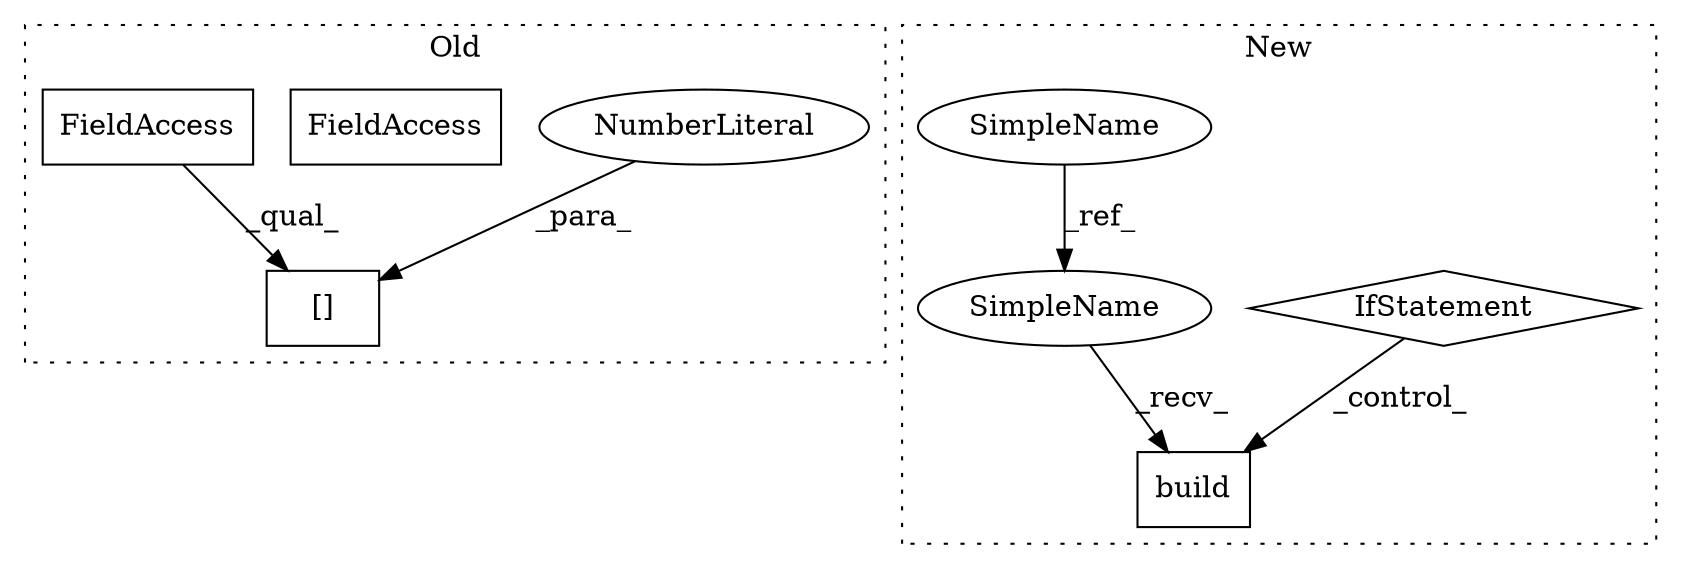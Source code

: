 digraph G {
subgraph cluster0 {
1 [label="[]" a="2" s="3855,3869" l="13,1" shape="box"];
4 [label="NumberLiteral" a="34" s="3868" l="1" shape="ellipse"];
6 [label="FieldAccess" a="22" s="2911" l="12" shape="box"];
8 [label="FieldAccess" a="22" s="3855" l="12" shape="box"];
label = "Old";
style="dotted";
}
subgraph cluster1 {
2 [label="build" a="32" s="3295" l="7" shape="box"];
3 [label="IfStatement" a="25" s="3265,3280" l="4,2" shape="diamond"];
5 [label="SimpleName" a="42" s="1160" l="4" shape="ellipse"];
7 [label="SimpleName" a="42" s="3290" l="4" shape="ellipse"];
label = "New";
style="dotted";
}
3 -> 2 [label="_control_"];
4 -> 1 [label="_para_"];
5 -> 7 [label="_ref_"];
7 -> 2 [label="_recv_"];
8 -> 1 [label="_qual_"];
}